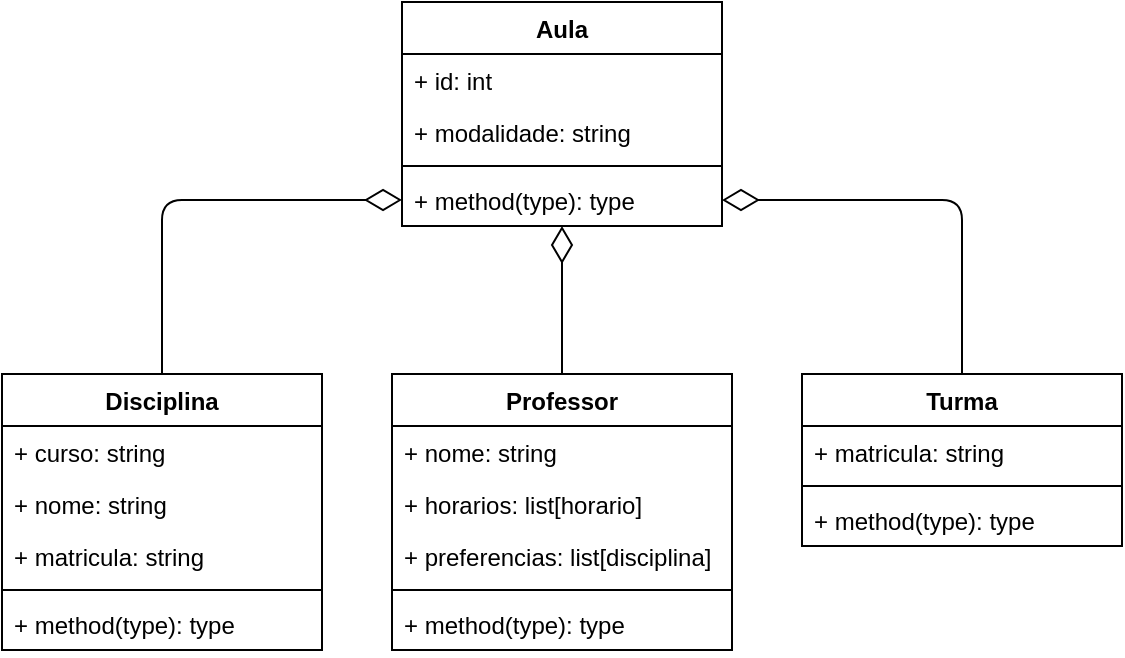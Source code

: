<mxfile>
    <diagram id="_q-qaO7Fu28yHsH5B48G" name="Página-1">
        <mxGraphModel dx="810" dy="403" grid="1" gridSize="10" guides="1" tooltips="1" connect="1" arrows="1" fold="1" page="1" pageScale="1" pageWidth="827" pageHeight="1169" math="0" shadow="0">
            <root>
                <mxCell id="0"/>
                <mxCell id="1" parent="0"/>
                <mxCell id="2" value="Aula" style="swimlane;fontStyle=1;align=center;verticalAlign=top;childLayout=stackLayout;horizontal=1;startSize=26;horizontalStack=0;resizeParent=1;resizeParentMax=0;resizeLast=0;collapsible=1;marginBottom=0;whiteSpace=wrap;html=1;" parent="1" vertex="1">
                    <mxGeometry x="320" y="54" width="160" height="112" as="geometry"/>
                </mxCell>
                <mxCell id="3" value="+ id: int" style="text;strokeColor=none;fillColor=none;align=left;verticalAlign=top;spacingLeft=4;spacingRight=4;overflow=hidden;rotatable=0;points=[[0,0.5],[1,0.5]];portConstraint=eastwest;whiteSpace=wrap;html=1;" parent="2" vertex="1">
                    <mxGeometry y="26" width="160" height="26" as="geometry"/>
                </mxCell>
                <mxCell id="AyIgecjiQ9jhVwXXPCx3-26" value="+ modalidade: string" style="text;strokeColor=none;fillColor=none;align=left;verticalAlign=top;spacingLeft=4;spacingRight=4;overflow=hidden;rotatable=0;points=[[0,0.5],[1,0.5]];portConstraint=eastwest;whiteSpace=wrap;html=1;" parent="2" vertex="1">
                    <mxGeometry y="52" width="160" height="26" as="geometry"/>
                </mxCell>
                <mxCell id="4" value="" style="line;strokeWidth=1;fillColor=none;align=left;verticalAlign=middle;spacingTop=-1;spacingLeft=3;spacingRight=3;rotatable=0;labelPosition=right;points=[];portConstraint=eastwest;strokeColor=inherit;" parent="2" vertex="1">
                    <mxGeometry y="78" width="160" height="8" as="geometry"/>
                </mxCell>
                <mxCell id="5" value="+ method(type): type" style="text;strokeColor=none;fillColor=none;align=left;verticalAlign=top;spacingLeft=4;spacingRight=4;overflow=hidden;rotatable=0;points=[[0,0.5],[1,0.5]];portConstraint=eastwest;whiteSpace=wrap;html=1;" parent="2" vertex="1">
                    <mxGeometry y="86" width="160" height="26" as="geometry"/>
                </mxCell>
                <mxCell id="6" value="Turma" style="swimlane;fontStyle=1;align=center;verticalAlign=top;childLayout=stackLayout;horizontal=1;startSize=26;horizontalStack=0;resizeParent=1;resizeParentMax=0;resizeLast=0;collapsible=1;marginBottom=0;whiteSpace=wrap;html=1;" parent="1" vertex="1">
                    <mxGeometry x="520" y="240" width="160" height="86" as="geometry"/>
                </mxCell>
                <mxCell id="7" value="+ matricula: string" style="text;strokeColor=none;fillColor=none;align=left;verticalAlign=top;spacingLeft=4;spacingRight=4;overflow=hidden;rotatable=0;points=[[0,0.5],[1,0.5]];portConstraint=eastwest;whiteSpace=wrap;html=1;" parent="6" vertex="1">
                    <mxGeometry y="26" width="160" height="26" as="geometry"/>
                </mxCell>
                <mxCell id="8" value="" style="line;strokeWidth=1;fillColor=none;align=left;verticalAlign=middle;spacingTop=-1;spacingLeft=3;spacingRight=3;rotatable=0;labelPosition=right;points=[];portConstraint=eastwest;strokeColor=inherit;" parent="6" vertex="1">
                    <mxGeometry y="52" width="160" height="8" as="geometry"/>
                </mxCell>
                <mxCell id="9" value="+ method(type): type" style="text;strokeColor=none;fillColor=none;align=left;verticalAlign=top;spacingLeft=4;spacingRight=4;overflow=hidden;rotatable=0;points=[[0,0.5],[1,0.5]];portConstraint=eastwest;whiteSpace=wrap;html=1;" parent="6" vertex="1">
                    <mxGeometry y="60" width="160" height="26" as="geometry"/>
                </mxCell>
                <mxCell id="10" value="Professor" style="swimlane;fontStyle=1;align=center;verticalAlign=top;childLayout=stackLayout;horizontal=1;startSize=26;horizontalStack=0;resizeParent=1;resizeParentMax=0;resizeLast=0;collapsible=1;marginBottom=0;whiteSpace=wrap;html=1;" parent="1" vertex="1">
                    <mxGeometry x="315" y="240" width="170" height="138" as="geometry"/>
                </mxCell>
                <mxCell id="11" value="+ nome: string" style="text;strokeColor=none;fillColor=none;align=left;verticalAlign=top;spacingLeft=4;spacingRight=4;overflow=hidden;rotatable=0;points=[[0,0.5],[1,0.5]];portConstraint=eastwest;whiteSpace=wrap;html=1;" parent="10" vertex="1">
                    <mxGeometry y="26" width="170" height="26" as="geometry"/>
                </mxCell>
                <mxCell id="21" value="+ horarios: list[horario]" style="text;strokeColor=none;fillColor=none;align=left;verticalAlign=top;spacingLeft=4;spacingRight=4;overflow=hidden;rotatable=0;points=[[0,0.5],[1,0.5]];portConstraint=eastwest;whiteSpace=wrap;html=1;" parent="10" vertex="1">
                    <mxGeometry y="52" width="170" height="26" as="geometry"/>
                </mxCell>
                <mxCell id="nUJsthn_LZTXX1SrQf7L-22" value="+ preferencias: list[disciplina]" style="text;strokeColor=none;fillColor=none;align=left;verticalAlign=top;spacingLeft=4;spacingRight=4;overflow=hidden;rotatable=0;points=[[0,0.5],[1,0.5]];portConstraint=eastwest;whiteSpace=wrap;html=1;" parent="10" vertex="1">
                    <mxGeometry y="78" width="170" height="26" as="geometry"/>
                </mxCell>
                <mxCell id="12" value="" style="line;strokeWidth=1;fillColor=none;align=left;verticalAlign=middle;spacingTop=-1;spacingLeft=3;spacingRight=3;rotatable=0;labelPosition=right;points=[];portConstraint=eastwest;strokeColor=inherit;" parent="10" vertex="1">
                    <mxGeometry y="104" width="170" height="8" as="geometry"/>
                </mxCell>
                <mxCell id="13" value="+ method(type): type" style="text;strokeColor=none;fillColor=none;align=left;verticalAlign=top;spacingLeft=4;spacingRight=4;overflow=hidden;rotatable=0;points=[[0,0.5],[1,0.5]];portConstraint=eastwest;whiteSpace=wrap;html=1;" parent="10" vertex="1">
                    <mxGeometry y="112" width="170" height="26" as="geometry"/>
                </mxCell>
                <mxCell id="14" value="Disciplina" style="swimlane;fontStyle=1;align=center;verticalAlign=top;childLayout=stackLayout;horizontal=1;startSize=26;horizontalStack=0;resizeParent=1;resizeParentMax=0;resizeLast=0;collapsible=1;marginBottom=0;whiteSpace=wrap;html=1;" parent="1" vertex="1">
                    <mxGeometry x="120" y="240" width="160" height="138" as="geometry"/>
                </mxCell>
                <mxCell id="nUJsthn_LZTXX1SrQf7L-39" value="+ curso: string" style="text;strokeColor=none;fillColor=none;align=left;verticalAlign=top;spacingLeft=4;spacingRight=4;overflow=hidden;rotatable=0;points=[[0,0.5],[1,0.5]];portConstraint=eastwest;whiteSpace=wrap;html=1;" parent="14" vertex="1">
                    <mxGeometry y="26" width="160" height="26" as="geometry"/>
                </mxCell>
                <mxCell id="15" value="+ nome: string" style="text;strokeColor=none;fillColor=none;align=left;verticalAlign=top;spacingLeft=4;spacingRight=4;overflow=hidden;rotatable=0;points=[[0,0.5],[1,0.5]];portConstraint=eastwest;whiteSpace=wrap;html=1;" parent="14" vertex="1">
                    <mxGeometry y="52" width="160" height="26" as="geometry"/>
                </mxCell>
                <mxCell id="18" value="+ matricula: string" style="text;strokeColor=none;fillColor=none;align=left;verticalAlign=top;spacingLeft=4;spacingRight=4;overflow=hidden;rotatable=0;points=[[0,0.5],[1,0.5]];portConstraint=eastwest;whiteSpace=wrap;html=1;" parent="14" vertex="1">
                    <mxGeometry y="78" width="160" height="26" as="geometry"/>
                </mxCell>
                <mxCell id="16" value="" style="line;strokeWidth=1;fillColor=none;align=left;verticalAlign=middle;spacingTop=-1;spacingLeft=3;spacingRight=3;rotatable=0;labelPosition=right;points=[];portConstraint=eastwest;strokeColor=inherit;" parent="14" vertex="1">
                    <mxGeometry y="104" width="160" height="8" as="geometry"/>
                </mxCell>
                <mxCell id="17" value="+ method(type): type" style="text;strokeColor=none;fillColor=none;align=left;verticalAlign=top;spacingLeft=4;spacingRight=4;overflow=hidden;rotatable=0;points=[[0,0.5],[1,0.5]];portConstraint=eastwest;whiteSpace=wrap;html=1;" parent="14" vertex="1">
                    <mxGeometry y="112" width="160" height="26" as="geometry"/>
                </mxCell>
                <mxCell id="nUJsthn_LZTXX1SrQf7L-35" value="" style="endArrow=diamondThin;endFill=0;endSize=16;html=1;entryX=0;entryY=0.5;entryDx=0;entryDy=0;exitX=0.5;exitY=0;exitDx=0;exitDy=0;" parent="1" source="14" target="5" edge="1">
                    <mxGeometry width="160" relative="1" as="geometry">
                        <mxPoint x="150" y="190" as="sourcePoint"/>
                        <mxPoint x="310" y="190" as="targetPoint"/>
                        <Array as="points">
                            <mxPoint x="200" y="153"/>
                        </Array>
                    </mxGeometry>
                </mxCell>
                <mxCell id="nUJsthn_LZTXX1SrQf7L-36" value="" style="endArrow=diamondThin;endFill=0;endSize=16;html=1;entryX=0.5;entryY=1;entryDx=0;entryDy=0;exitX=0.5;exitY=0;exitDx=0;exitDy=0;" parent="1" source="10" target="2" edge="1">
                    <mxGeometry width="160" relative="1" as="geometry">
                        <mxPoint x="250" y="250" as="sourcePoint"/>
                        <mxPoint x="330" y="129" as="targetPoint"/>
                        <Array as="points">
                            <mxPoint x="400" y="200"/>
                        </Array>
                    </mxGeometry>
                </mxCell>
                <mxCell id="nUJsthn_LZTXX1SrQf7L-37" value="" style="endArrow=diamondThin;endFill=0;endSize=16;html=1;entryX=1;entryY=0.5;entryDx=0;entryDy=0;exitX=0.5;exitY=0;exitDx=0;exitDy=0;" parent="1" source="6" target="5" edge="1">
                    <mxGeometry width="160" relative="1" as="geometry">
                        <mxPoint x="410" y="250" as="sourcePoint"/>
                        <mxPoint x="410" y="176" as="targetPoint"/>
                        <Array as="points">
                            <mxPoint x="600" y="153"/>
                        </Array>
                    </mxGeometry>
                </mxCell>
            </root>
        </mxGraphModel>
    </diagram>
    <diagram id="tYTAuiZQ3LSsH4kyMiOV" name="Página-2">
        <mxGraphModel dx="868" dy="496" grid="1" gridSize="10" guides="1" tooltips="1" connect="1" arrows="1" fold="1" page="1" pageScale="1" pageWidth="827" pageHeight="1169" math="0" shadow="0">
            <root>
                <mxCell id="0"/>
                <mxCell id="1" parent="0"/>
                <mxCell id="Y4xJH2kH2g45ee_cIVgQ-1" value="" style="childLayout=tableLayout;recursiveResize=0;shadow=0;fillColor=none;" parent="1" vertex="1">
                    <mxGeometry x="40" y="40" width="720" height="360" as="geometry"/>
                </mxCell>
                <mxCell id="Y4xJH2kH2g45ee_cIVgQ-23" style="shape=tableRow;horizontal=0;startSize=0;swimlaneHead=0;swimlaneBody=0;top=0;left=0;bottom=0;right=0;dropTarget=0;collapsible=0;recursiveResize=0;expand=0;fontStyle=0;fillColor=none;strokeColor=inherit;" parent="Y4xJH2kH2g45ee_cIVgQ-1" vertex="1">
                    <mxGeometry width="720" height="60" as="geometry"/>
                </mxCell>
                <mxCell id="Y4xJH2kH2g45ee_cIVgQ-24" value="" style="connectable=0;recursiveResize=0;strokeColor=inherit;fillColor=none;align=center;whiteSpace=wrap;html=1;" parent="Y4xJH2kH2g45ee_cIVgQ-23" vertex="1">
                    <mxGeometry width="104" height="60" as="geometry">
                        <mxRectangle width="104" height="60" as="alternateBounds"/>
                    </mxGeometry>
                </mxCell>
                <mxCell id="Y4xJH2kH2g45ee_cIVgQ-25" value="&lt;span style=&quot;color: rgb(0, 0, 0); font-family: Helvetica; font-size: 12px; font-style: normal; font-variant-ligatures: normal; font-variant-caps: normal; font-weight: 400; letter-spacing: normal; orphans: 2; text-align: center; text-indent: 0px; text-transform: none; widows: 2; word-spacing: 0px; -webkit-text-stroke-width: 0px; white-space: normal; background-color: rgb(251, 251, 251); text-decoration-thickness: initial; text-decoration-style: initial; text-decoration-color: initial; display: inline !important; float: none;&quot;&gt;Seg&lt;/span&gt;" style="connectable=0;recursiveResize=0;strokeColor=inherit;fillColor=none;align=center;whiteSpace=wrap;html=1;" parent="Y4xJH2kH2g45ee_cIVgQ-23" vertex="1">
                    <mxGeometry x="104" width="102" height="60" as="geometry">
                        <mxRectangle width="102" height="60" as="alternateBounds"/>
                    </mxGeometry>
                </mxCell>
                <mxCell id="Y4xJH2kH2g45ee_cIVgQ-26" value="&lt;span style=&quot;color: rgb(0, 0, 0); font-family: Helvetica; font-size: 12px; font-style: normal; font-variant-ligatures: normal; font-variant-caps: normal; font-weight: 400; letter-spacing: normal; orphans: 2; text-align: center; text-indent: 0px; text-transform: none; widows: 2; word-spacing: 0px; -webkit-text-stroke-width: 0px; white-space: normal; background-color: rgb(251, 251, 251); text-decoration-thickness: initial; text-decoration-style: initial; text-decoration-color: initial; display: inline !important; float: none;&quot;&gt;Ter&lt;/span&gt;" style="connectable=0;recursiveResize=0;strokeColor=inherit;fillColor=none;align=center;whiteSpace=wrap;html=1;" parent="Y4xJH2kH2g45ee_cIVgQ-23" vertex="1">
                    <mxGeometry x="206" width="103" height="60" as="geometry">
                        <mxRectangle width="103" height="60" as="alternateBounds"/>
                    </mxGeometry>
                </mxCell>
                <mxCell id="Y4xJH2kH2g45ee_cIVgQ-27" value="&lt;span style=&quot;color: rgb(0, 0, 0); font-family: Helvetica; font-size: 12px; font-style: normal; font-variant-ligatures: normal; font-variant-caps: normal; font-weight: 400; letter-spacing: normal; orphans: 2; text-align: center; text-indent: 0px; text-transform: none; widows: 2; word-spacing: 0px; -webkit-text-stroke-width: 0px; white-space: normal; background-color: rgb(251, 251, 251); text-decoration-thickness: initial; text-decoration-style: initial; text-decoration-color: initial; display: inline !important; float: none;&quot;&gt;Qua&lt;/span&gt;" style="connectable=0;recursiveResize=0;strokeColor=inherit;fillColor=none;align=center;whiteSpace=wrap;html=1;" parent="Y4xJH2kH2g45ee_cIVgQ-23" vertex="1">
                    <mxGeometry x="309" width="102" height="60" as="geometry">
                        <mxRectangle width="102" height="60" as="alternateBounds"/>
                    </mxGeometry>
                </mxCell>
                <mxCell id="Y4xJH2kH2g45ee_cIVgQ-28" value="&lt;span style=&quot;color: rgb(0, 0, 0); font-family: Helvetica; font-size: 12px; font-style: normal; font-variant-ligatures: normal; font-variant-caps: normal; font-weight: 400; letter-spacing: normal; orphans: 2; text-align: center; text-indent: 0px; text-transform: none; widows: 2; word-spacing: 0px; -webkit-text-stroke-width: 0px; white-space: normal; background-color: rgb(251, 251, 251); text-decoration-thickness: initial; text-decoration-style: initial; text-decoration-color: initial; display: inline !important; float: none;&quot;&gt;Qui&lt;/span&gt;" style="connectable=0;recursiveResize=0;strokeColor=inherit;fillColor=none;align=center;whiteSpace=wrap;html=1;" parent="Y4xJH2kH2g45ee_cIVgQ-23" vertex="1">
                    <mxGeometry x="411" width="104" height="60" as="geometry">
                        <mxRectangle width="104" height="60" as="alternateBounds"/>
                    </mxGeometry>
                </mxCell>
                <mxCell id="Y4xJH2kH2g45ee_cIVgQ-29" value="&lt;span style=&quot;color: rgb(0, 0, 0); font-family: Helvetica; font-size: 12px; font-style: normal; font-variant-ligatures: normal; font-variant-caps: normal; font-weight: 400; letter-spacing: normal; orphans: 2; text-align: center; text-indent: 0px; text-transform: none; widows: 2; word-spacing: 0px; -webkit-text-stroke-width: 0px; white-space: normal; background-color: rgb(251, 251, 251); text-decoration-thickness: initial; text-decoration-style: initial; text-decoration-color: initial; display: inline !important; float: none;&quot;&gt;Sex&lt;/span&gt;" style="connectable=0;recursiveResize=0;strokeColor=inherit;fillColor=none;align=center;whiteSpace=wrap;html=1;" parent="Y4xJH2kH2g45ee_cIVgQ-23" vertex="1">
                    <mxGeometry x="515" width="102" height="60" as="geometry">
                        <mxRectangle width="102" height="60" as="alternateBounds"/>
                    </mxGeometry>
                </mxCell>
                <mxCell id="Y4xJH2kH2g45ee_cIVgQ-30" value="&lt;span style=&quot;color: rgb(0, 0, 0); font-family: Helvetica; font-size: 12px; font-style: normal; font-variant-ligatures: normal; font-variant-caps: normal; font-weight: 400; letter-spacing: normal; orphans: 2; text-align: center; text-indent: 0px; text-transform: none; widows: 2; word-spacing: 0px; -webkit-text-stroke-width: 0px; white-space: normal; background-color: rgb(251, 251, 251); text-decoration-thickness: initial; text-decoration-style: initial; text-decoration-color: initial; display: inline !important; float: none;&quot;&gt;Sab&lt;/span&gt;" style="connectable=0;recursiveResize=0;strokeColor=inherit;fillColor=none;align=center;whiteSpace=wrap;html=1;" parent="Y4xJH2kH2g45ee_cIVgQ-23" vertex="1">
                    <mxGeometry x="617" width="103" height="60" as="geometry">
                        <mxRectangle width="103" height="60" as="alternateBounds"/>
                    </mxGeometry>
                </mxCell>
                <mxCell id="Y4xJH2kH2g45ee_cIVgQ-2" value="" style="shape=tableRow;horizontal=0;startSize=0;swimlaneHead=0;swimlaneBody=0;top=0;left=0;bottom=0;right=0;dropTarget=0;collapsible=0;recursiveResize=0;expand=0;fontStyle=0;fillColor=none;strokeColor=inherit;" parent="Y4xJH2kH2g45ee_cIVgQ-1" vertex="1">
                    <mxGeometry y="60" width="720" height="61" as="geometry"/>
                </mxCell>
                <mxCell id="Y4xJH2kH2g45ee_cIVgQ-3" value="08:20 - 09:10" style="connectable=0;recursiveResize=0;strokeColor=inherit;fillColor=none;align=center;whiteSpace=wrap;html=1;" parent="Y4xJH2kH2g45ee_cIVgQ-2" vertex="1">
                    <mxGeometry width="104" height="61" as="geometry">
                        <mxRectangle width="104" height="61" as="alternateBounds"/>
                    </mxGeometry>
                </mxCell>
                <mxCell id="Y4xJH2kH2g45ee_cIVgQ-4" value="Disc. A" style="connectable=0;recursiveResize=0;strokeColor=inherit;fillColor=none;align=center;whiteSpace=wrap;html=1;" parent="Y4xJH2kH2g45ee_cIVgQ-2" vertex="1">
                    <mxGeometry x="104" width="102" height="61" as="geometry">
                        <mxRectangle width="102" height="61" as="alternateBounds"/>
                    </mxGeometry>
                </mxCell>
                <mxCell id="Y4xJH2kH2g45ee_cIVgQ-5" value="Disc. C" style="connectable=0;recursiveResize=0;strokeColor=inherit;fillColor=none;align=center;whiteSpace=wrap;html=1;" parent="Y4xJH2kH2g45ee_cIVgQ-2" vertex="1">
                    <mxGeometry x="206" width="103" height="61" as="geometry">
                        <mxRectangle width="103" height="61" as="alternateBounds"/>
                    </mxGeometry>
                </mxCell>
                <mxCell id="Y4xJH2kH2g45ee_cIVgQ-14" value="NULL" style="connectable=0;recursiveResize=0;strokeColor=inherit;fillColor=none;align=center;whiteSpace=wrap;html=1;" parent="Y4xJH2kH2g45ee_cIVgQ-2" vertex="1">
                    <mxGeometry x="309" width="102" height="61" as="geometry">
                        <mxRectangle width="102" height="61" as="alternateBounds"/>
                    </mxGeometry>
                </mxCell>
                <mxCell id="Y4xJH2kH2g45ee_cIVgQ-17" value="Disc. F" style="connectable=0;recursiveResize=0;strokeColor=inherit;fillColor=none;align=center;whiteSpace=wrap;html=1;" parent="Y4xJH2kH2g45ee_cIVgQ-2" vertex="1">
                    <mxGeometry x="411" width="104" height="61" as="geometry">
                        <mxRectangle width="104" height="61" as="alternateBounds"/>
                    </mxGeometry>
                </mxCell>
                <mxCell id="Y4xJH2kH2g45ee_cIVgQ-20" style="connectable=0;recursiveResize=0;strokeColor=inherit;fillColor=none;align=center;whiteSpace=wrap;html=1;" parent="Y4xJH2kH2g45ee_cIVgQ-2" vertex="1">
                    <mxGeometry x="515" width="102" height="61" as="geometry">
                        <mxRectangle width="102" height="61" as="alternateBounds"/>
                    </mxGeometry>
                </mxCell>
                <mxCell id="Y4xJH2kH2g45ee_cIVgQ-31" style="connectable=0;recursiveResize=0;strokeColor=inherit;fillColor=none;align=center;whiteSpace=wrap;html=1;" parent="Y4xJH2kH2g45ee_cIVgQ-2" vertex="1">
                    <mxGeometry x="617" width="103" height="61" as="geometry">
                        <mxRectangle width="103" height="61" as="alternateBounds"/>
                    </mxGeometry>
                </mxCell>
                <mxCell id="Y4xJH2kH2g45ee_cIVgQ-6" style="shape=tableRow;horizontal=0;startSize=0;swimlaneHead=0;swimlaneBody=0;top=0;left=0;bottom=0;right=0;dropTarget=0;collapsible=0;recursiveResize=0;expand=0;fontStyle=0;fillColor=none;strokeColor=inherit;" parent="Y4xJH2kH2g45ee_cIVgQ-1" vertex="1">
                    <mxGeometry y="121" width="720" height="59" as="geometry"/>
                </mxCell>
                <mxCell id="Y4xJH2kH2g45ee_cIVgQ-7" value="09:10 - 10:00" style="connectable=0;recursiveResize=0;strokeColor=inherit;fillColor=none;align=center;whiteSpace=wrap;html=1;" parent="Y4xJH2kH2g45ee_cIVgQ-6" vertex="1">
                    <mxGeometry width="104" height="59" as="geometry">
                        <mxRectangle width="104" height="59" as="alternateBounds"/>
                    </mxGeometry>
                </mxCell>
                <mxCell id="Y4xJH2kH2g45ee_cIVgQ-8" value="Disc. A" style="connectable=0;recursiveResize=0;strokeColor=inherit;fillColor=none;align=center;whiteSpace=wrap;html=1;" parent="Y4xJH2kH2g45ee_cIVgQ-6" vertex="1">
                    <mxGeometry x="104" width="102" height="59" as="geometry">
                        <mxRectangle width="102" height="59" as="alternateBounds"/>
                    </mxGeometry>
                </mxCell>
                <mxCell id="Y4xJH2kH2g45ee_cIVgQ-9" value="&lt;span style=&quot;color: rgb(0, 0, 0); font-family: Helvetica; font-size: 12px; font-style: normal; font-variant-ligatures: normal; font-variant-caps: normal; font-weight: 400; letter-spacing: normal; orphans: 2; text-align: center; text-indent: 0px; text-transform: none; widows: 2; word-spacing: 0px; -webkit-text-stroke-width: 0px; white-space: normal; background-color: rgb(251, 251, 251); text-decoration-thickness: initial; text-decoration-style: initial; text-decoration-color: initial; display: inline !important; float: none;&quot;&gt;Disc. C&lt;/span&gt;" style="connectable=0;recursiveResize=0;strokeColor=inherit;fillColor=none;align=center;whiteSpace=wrap;html=1;" parent="Y4xJH2kH2g45ee_cIVgQ-6" vertex="1">
                    <mxGeometry x="206" width="103" height="59" as="geometry">
                        <mxRectangle width="103" height="59" as="alternateBounds"/>
                    </mxGeometry>
                </mxCell>
                <mxCell id="Y4xJH2kH2g45ee_cIVgQ-15" value="NULL" style="connectable=0;recursiveResize=0;strokeColor=inherit;fillColor=none;align=center;whiteSpace=wrap;html=1;" parent="Y4xJH2kH2g45ee_cIVgQ-6" vertex="1">
                    <mxGeometry x="309" width="102" height="59" as="geometry">
                        <mxRectangle width="102" height="59" as="alternateBounds"/>
                    </mxGeometry>
                </mxCell>
                <mxCell id="Y4xJH2kH2g45ee_cIVgQ-18" value="NULL" style="connectable=0;recursiveResize=0;strokeColor=inherit;fillColor=none;align=center;whiteSpace=wrap;html=1;" parent="Y4xJH2kH2g45ee_cIVgQ-6" vertex="1">
                    <mxGeometry x="411" width="104" height="59" as="geometry">
                        <mxRectangle width="104" height="59" as="alternateBounds"/>
                    </mxGeometry>
                </mxCell>
                <mxCell id="Y4xJH2kH2g45ee_cIVgQ-21" style="connectable=0;recursiveResize=0;strokeColor=inherit;fillColor=none;align=center;whiteSpace=wrap;html=1;" parent="Y4xJH2kH2g45ee_cIVgQ-6" vertex="1">
                    <mxGeometry x="515" width="102" height="59" as="geometry">
                        <mxRectangle width="102" height="59" as="alternateBounds"/>
                    </mxGeometry>
                </mxCell>
                <mxCell id="Y4xJH2kH2g45ee_cIVgQ-32" style="connectable=0;recursiveResize=0;strokeColor=inherit;fillColor=none;align=center;whiteSpace=wrap;html=1;" parent="Y4xJH2kH2g45ee_cIVgQ-6" vertex="1">
                    <mxGeometry x="617" width="103" height="59" as="geometry">
                        <mxRectangle width="103" height="59" as="alternateBounds"/>
                    </mxGeometry>
                </mxCell>
                <mxCell id="Y4xJH2kH2g45ee_cIVgQ-10" style="shape=tableRow;horizontal=0;startSize=0;swimlaneHead=0;swimlaneBody=0;top=0;left=0;bottom=0;right=0;dropTarget=0;collapsible=0;recursiveResize=0;expand=0;fontStyle=0;fillColor=none;strokeColor=inherit;" parent="Y4xJH2kH2g45ee_cIVgQ-1" vertex="1">
                    <mxGeometry y="180" width="720" height="60" as="geometry"/>
                </mxCell>
                <mxCell id="Y4xJH2kH2g45ee_cIVgQ-11" value="10:10 - 11:00" style="connectable=0;recursiveResize=0;strokeColor=inherit;fillColor=none;align=center;whiteSpace=wrap;html=1;" parent="Y4xJH2kH2g45ee_cIVgQ-10" vertex="1">
                    <mxGeometry width="104" height="60" as="geometry">
                        <mxRectangle width="104" height="60" as="alternateBounds"/>
                    </mxGeometry>
                </mxCell>
                <mxCell id="Y4xJH2kH2g45ee_cIVgQ-12" value="Disc. B" style="connectable=0;recursiveResize=0;strokeColor=inherit;fillColor=none;align=center;whiteSpace=wrap;html=1;" parent="Y4xJH2kH2g45ee_cIVgQ-10" vertex="1">
                    <mxGeometry x="104" width="102" height="60" as="geometry">
                        <mxRectangle width="102" height="60" as="alternateBounds"/>
                    </mxGeometry>
                </mxCell>
                <mxCell id="Y4xJH2kH2g45ee_cIVgQ-13" value="&lt;span style=&quot;color: rgb(0, 0, 0); font-family: Helvetica; font-size: 12px; font-style: normal; font-variant-ligatures: normal; font-variant-caps: normal; font-weight: 400; letter-spacing: normal; orphans: 2; text-align: center; text-indent: 0px; text-transform: none; widows: 2; word-spacing: 0px; -webkit-text-stroke-width: 0px; white-space: normal; background-color: rgb(251, 251, 251); text-decoration-thickness: initial; text-decoration-style: initial; text-decoration-color: initial; float: none; display: inline !important;&quot;&gt;Disc. D&lt;/span&gt;" style="connectable=0;recursiveResize=0;strokeColor=inherit;fillColor=none;align=center;whiteSpace=wrap;html=1;" parent="Y4xJH2kH2g45ee_cIVgQ-10" vertex="1">
                    <mxGeometry x="206" width="103" height="60" as="geometry">
                        <mxRectangle width="103" height="60" as="alternateBounds"/>
                    </mxGeometry>
                </mxCell>
                <mxCell id="Y4xJH2kH2g45ee_cIVgQ-16" value="Disc. E" style="connectable=0;recursiveResize=0;strokeColor=inherit;fillColor=none;align=center;whiteSpace=wrap;html=1;" parent="Y4xJH2kH2g45ee_cIVgQ-10" vertex="1">
                    <mxGeometry x="309" width="102" height="60" as="geometry">
                        <mxRectangle width="102" height="60" as="alternateBounds"/>
                    </mxGeometry>
                </mxCell>
                <mxCell id="Y4xJH2kH2g45ee_cIVgQ-19" value="Disc. G" style="connectable=0;recursiveResize=0;strokeColor=inherit;fillColor=none;align=center;whiteSpace=wrap;html=1;" parent="Y4xJH2kH2g45ee_cIVgQ-10" vertex="1">
                    <mxGeometry x="411" width="104" height="60" as="geometry">
                        <mxRectangle width="104" height="60" as="alternateBounds"/>
                    </mxGeometry>
                </mxCell>
                <mxCell id="Y4xJH2kH2g45ee_cIVgQ-22" style="connectable=0;recursiveResize=0;strokeColor=inherit;fillColor=none;align=center;whiteSpace=wrap;html=1;" parent="Y4xJH2kH2g45ee_cIVgQ-10" vertex="1">
                    <mxGeometry x="515" width="102" height="60" as="geometry">
                        <mxRectangle width="102" height="60" as="alternateBounds"/>
                    </mxGeometry>
                </mxCell>
                <mxCell id="Y4xJH2kH2g45ee_cIVgQ-33" style="connectable=0;recursiveResize=0;strokeColor=inherit;fillColor=none;align=center;whiteSpace=wrap;html=1;" parent="Y4xJH2kH2g45ee_cIVgQ-10" vertex="1">
                    <mxGeometry x="617" width="103" height="60" as="geometry">
                        <mxRectangle width="103" height="60" as="alternateBounds"/>
                    </mxGeometry>
                </mxCell>
                <mxCell id="Y4xJH2kH2g45ee_cIVgQ-34" style="shape=tableRow;horizontal=0;startSize=0;swimlaneHead=0;swimlaneBody=0;top=0;left=0;bottom=0;right=0;dropTarget=0;collapsible=0;recursiveResize=0;expand=0;fontStyle=0;fillColor=none;strokeColor=inherit;" parent="Y4xJH2kH2g45ee_cIVgQ-1" vertex="1">
                    <mxGeometry y="240" width="720" height="60" as="geometry"/>
                </mxCell>
                <mxCell id="Y4xJH2kH2g45ee_cIVgQ-35" value="11:00 - 11:50" style="connectable=0;recursiveResize=0;strokeColor=inherit;fillColor=none;align=center;whiteSpace=wrap;html=1;" parent="Y4xJH2kH2g45ee_cIVgQ-34" vertex="1">
                    <mxGeometry width="104" height="60" as="geometry">
                        <mxRectangle width="104" height="60" as="alternateBounds"/>
                    </mxGeometry>
                </mxCell>
                <mxCell id="Y4xJH2kH2g45ee_cIVgQ-36" value="Disc. B" style="connectable=0;recursiveResize=0;strokeColor=inherit;fillColor=none;align=center;whiteSpace=wrap;html=1;" parent="Y4xJH2kH2g45ee_cIVgQ-34" vertex="1">
                    <mxGeometry x="104" width="102" height="60" as="geometry">
                        <mxRectangle width="102" height="60" as="alternateBounds"/>
                    </mxGeometry>
                </mxCell>
                <mxCell id="Y4xJH2kH2g45ee_cIVgQ-37" value="&lt;span style=&quot;color: rgb(0, 0, 0);&quot;&gt;Disc. D&lt;/span&gt;" style="connectable=0;recursiveResize=0;strokeColor=inherit;fillColor=none;align=center;whiteSpace=wrap;html=1;" parent="Y4xJH2kH2g45ee_cIVgQ-34" vertex="1">
                    <mxGeometry x="206" width="103" height="60" as="geometry">
                        <mxRectangle width="103" height="60" as="alternateBounds"/>
                    </mxGeometry>
                </mxCell>
                <mxCell id="Y4xJH2kH2g45ee_cIVgQ-38" value="Disc. E" style="connectable=0;recursiveResize=0;strokeColor=inherit;fillColor=none;align=center;whiteSpace=wrap;html=1;" parent="Y4xJH2kH2g45ee_cIVgQ-34" vertex="1">
                    <mxGeometry x="309" width="102" height="60" as="geometry">
                        <mxRectangle width="102" height="60" as="alternateBounds"/>
                    </mxGeometry>
                </mxCell>
                <mxCell id="Y4xJH2kH2g45ee_cIVgQ-39" value="Disc. G" style="connectable=0;recursiveResize=0;strokeColor=inherit;fillColor=none;align=center;whiteSpace=wrap;html=1;" parent="Y4xJH2kH2g45ee_cIVgQ-34" vertex="1">
                    <mxGeometry x="411" width="104" height="60" as="geometry">
                        <mxRectangle width="104" height="60" as="alternateBounds"/>
                    </mxGeometry>
                </mxCell>
                <mxCell id="Y4xJH2kH2g45ee_cIVgQ-40" style="connectable=0;recursiveResize=0;strokeColor=inherit;fillColor=none;align=center;whiteSpace=wrap;html=1;" parent="Y4xJH2kH2g45ee_cIVgQ-34" vertex="1">
                    <mxGeometry x="515" width="102" height="60" as="geometry">
                        <mxRectangle width="102" height="60" as="alternateBounds"/>
                    </mxGeometry>
                </mxCell>
                <mxCell id="Y4xJH2kH2g45ee_cIVgQ-41" style="connectable=0;recursiveResize=0;strokeColor=inherit;fillColor=none;align=center;whiteSpace=wrap;html=1;" parent="Y4xJH2kH2g45ee_cIVgQ-34" vertex="1">
                    <mxGeometry x="617" width="103" height="60" as="geometry">
                        <mxRectangle width="103" height="60" as="alternateBounds"/>
                    </mxGeometry>
                </mxCell>
                <mxCell id="Y4xJH2kH2g45ee_cIVgQ-42" style="shape=tableRow;horizontal=0;startSize=0;swimlaneHead=0;swimlaneBody=0;top=0;left=0;bottom=0;right=0;dropTarget=0;collapsible=0;recursiveResize=0;expand=0;fontStyle=0;fillColor=none;strokeColor=inherit;" parent="Y4xJH2kH2g45ee_cIVgQ-1" vertex="1">
                    <mxGeometry y="300" width="720" height="60" as="geometry"/>
                </mxCell>
                <mxCell id="Y4xJH2kH2g45ee_cIVgQ-43" value="11:50 - 12:40" style="connectable=0;recursiveResize=0;strokeColor=inherit;fillColor=none;align=center;whiteSpace=wrap;html=1;" parent="Y4xJH2kH2g45ee_cIVgQ-42" vertex="1">
                    <mxGeometry width="104" height="60" as="geometry">
                        <mxRectangle width="104" height="60" as="alternateBounds"/>
                    </mxGeometry>
                </mxCell>
                <mxCell id="Y4xJH2kH2g45ee_cIVgQ-44" style="connectable=0;recursiveResize=0;strokeColor=inherit;fillColor=none;align=center;whiteSpace=wrap;html=1;" parent="Y4xJH2kH2g45ee_cIVgQ-42" vertex="1">
                    <mxGeometry x="104" width="102" height="60" as="geometry">
                        <mxRectangle width="102" height="60" as="alternateBounds"/>
                    </mxGeometry>
                </mxCell>
                <mxCell id="Y4xJH2kH2g45ee_cIVgQ-45" style="connectable=0;recursiveResize=0;strokeColor=inherit;fillColor=none;align=center;whiteSpace=wrap;html=1;" parent="Y4xJH2kH2g45ee_cIVgQ-42" vertex="1">
                    <mxGeometry x="206" width="103" height="60" as="geometry">
                        <mxRectangle width="103" height="60" as="alternateBounds"/>
                    </mxGeometry>
                </mxCell>
                <mxCell id="Y4xJH2kH2g45ee_cIVgQ-46" value="Disc. E" style="connectable=0;recursiveResize=0;strokeColor=inherit;fillColor=none;align=center;whiteSpace=wrap;html=1;" parent="Y4xJH2kH2g45ee_cIVgQ-42" vertex="1">
                    <mxGeometry x="309" width="102" height="60" as="geometry">
                        <mxRectangle width="102" height="60" as="alternateBounds"/>
                    </mxGeometry>
                </mxCell>
                <mxCell id="Y4xJH2kH2g45ee_cIVgQ-47" style="connectable=0;recursiveResize=0;strokeColor=inherit;fillColor=none;align=center;whiteSpace=wrap;html=1;" parent="Y4xJH2kH2g45ee_cIVgQ-42" vertex="1">
                    <mxGeometry x="411" width="104" height="60" as="geometry">
                        <mxRectangle width="104" height="60" as="alternateBounds"/>
                    </mxGeometry>
                </mxCell>
                <mxCell id="Y4xJH2kH2g45ee_cIVgQ-48" style="connectable=0;recursiveResize=0;strokeColor=inherit;fillColor=none;align=center;whiteSpace=wrap;html=1;" parent="Y4xJH2kH2g45ee_cIVgQ-42" vertex="1">
                    <mxGeometry x="515" width="102" height="60" as="geometry">
                        <mxRectangle width="102" height="60" as="alternateBounds"/>
                    </mxGeometry>
                </mxCell>
                <mxCell id="Y4xJH2kH2g45ee_cIVgQ-49" style="connectable=0;recursiveResize=0;strokeColor=inherit;fillColor=none;align=center;whiteSpace=wrap;html=1;" parent="Y4xJH2kH2g45ee_cIVgQ-42" vertex="1">
                    <mxGeometry x="617" width="103" height="60" as="geometry">
                        <mxRectangle width="103" height="60" as="alternateBounds"/>
                    </mxGeometry>
                </mxCell>
                <mxCell id="Y4xJH2kH2g45ee_cIVgQ-50" value="&lt;font style=&quot;font-size: 20px;&quot;&gt;PARA CADA TURMA&lt;/font&gt;" style="text;html=1;align=center;verticalAlign=middle;whiteSpace=wrap;rounded=0;" parent="1" vertex="1">
                    <mxGeometry x="307" y="10" width="214" height="30" as="geometry"/>
                </mxCell>
            </root>
        </mxGraphModel>
    </diagram>
</mxfile>